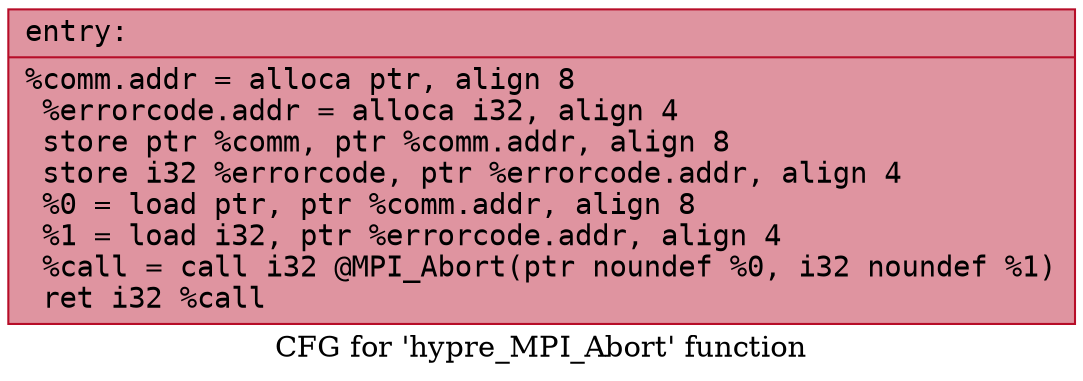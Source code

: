 digraph "CFG for 'hypre_MPI_Abort' function" {
	label="CFG for 'hypre_MPI_Abort' function";

	Node0x5555d661dc00 [shape=record,color="#b70d28ff", style=filled, fillcolor="#b70d2870" fontname="Courier",label="{entry:\l|  %comm.addr = alloca ptr, align 8\l  %errorcode.addr = alloca i32, align 4\l  store ptr %comm, ptr %comm.addr, align 8\l  store i32 %errorcode, ptr %errorcode.addr, align 4\l  %0 = load ptr, ptr %comm.addr, align 8\l  %1 = load i32, ptr %errorcode.addr, align 4\l  %call = call i32 @MPI_Abort(ptr noundef %0, i32 noundef %1)\l  ret i32 %call\l}"];
}
